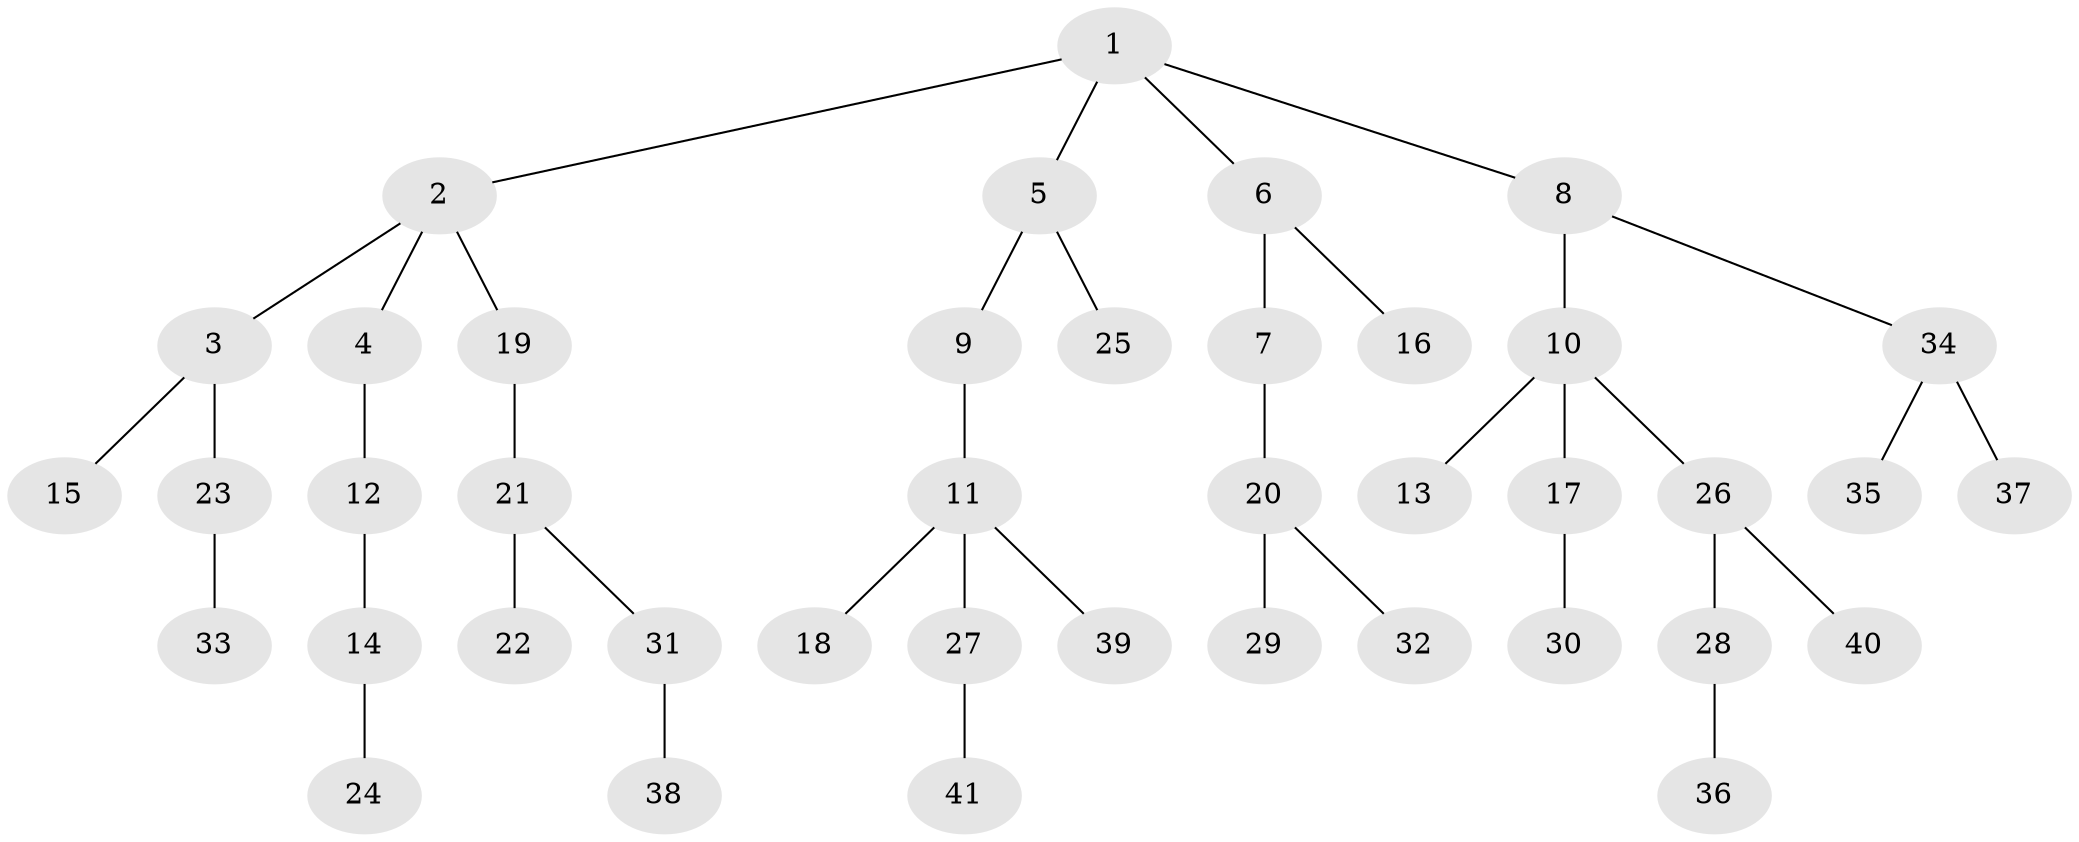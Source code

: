 // original degree distribution, {5: 0.05194805194805195, 4: 0.07792207792207792, 3: 0.12987012987012986, 2: 0.2727272727272727, 1: 0.4675324675324675}
// Generated by graph-tools (version 1.1) at 2025/37/03/09/25 02:37:01]
// undirected, 41 vertices, 40 edges
graph export_dot {
graph [start="1"]
  node [color=gray90,style=filled];
  1;
  2;
  3;
  4;
  5;
  6;
  7;
  8;
  9;
  10;
  11;
  12;
  13;
  14;
  15;
  16;
  17;
  18;
  19;
  20;
  21;
  22;
  23;
  24;
  25;
  26;
  27;
  28;
  29;
  30;
  31;
  32;
  33;
  34;
  35;
  36;
  37;
  38;
  39;
  40;
  41;
  1 -- 2 [weight=1.0];
  1 -- 5 [weight=1.0];
  1 -- 6 [weight=1.0];
  1 -- 8 [weight=1.0];
  2 -- 3 [weight=1.0];
  2 -- 4 [weight=1.0];
  2 -- 19 [weight=1.0];
  3 -- 15 [weight=1.0];
  3 -- 23 [weight=1.0];
  4 -- 12 [weight=1.0];
  5 -- 9 [weight=2.0];
  5 -- 25 [weight=1.0];
  6 -- 7 [weight=1.0];
  6 -- 16 [weight=1.0];
  7 -- 20 [weight=1.0];
  8 -- 10 [weight=1.0];
  8 -- 34 [weight=1.0];
  9 -- 11 [weight=1.0];
  10 -- 13 [weight=1.0];
  10 -- 17 [weight=1.0];
  10 -- 26 [weight=1.0];
  11 -- 18 [weight=1.0];
  11 -- 27 [weight=1.0];
  11 -- 39 [weight=1.0];
  12 -- 14 [weight=1.0];
  14 -- 24 [weight=2.0];
  17 -- 30 [weight=1.0];
  19 -- 21 [weight=1.0];
  20 -- 29 [weight=1.0];
  20 -- 32 [weight=1.0];
  21 -- 22 [weight=1.0];
  21 -- 31 [weight=1.0];
  23 -- 33 [weight=2.0];
  26 -- 28 [weight=1.0];
  26 -- 40 [weight=1.0];
  27 -- 41 [weight=1.0];
  28 -- 36 [weight=1.0];
  31 -- 38 [weight=1.0];
  34 -- 35 [weight=1.0];
  34 -- 37 [weight=2.0];
}
